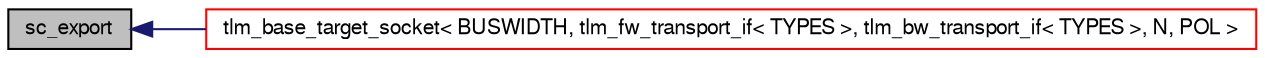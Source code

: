 digraph G
{
  edge [fontname="FreeSans",fontsize="10",labelfontname="FreeSans",labelfontsize="10"];
  node [fontname="FreeSans",fontsize="10",shape=record];
  rankdir=LR;
  Node1 [label="sc_export",height=0.2,width=0.4,color="black", fillcolor="grey75", style="filled" fontcolor="black"];
  Node1 -> Node2 [dir=back,color="midnightblue",fontsize="10",style="solid",fontname="FreeSans"];
  Node2 [label="tlm_base_target_socket\< BUSWIDTH, tlm_fw_transport_if\< TYPES \>, tlm_bw_transport_if\< TYPES \>, N, POL \>",height=0.2,width=0.4,color="red", fillcolor="white", style="filled",URL="$a00060.html"];
}
